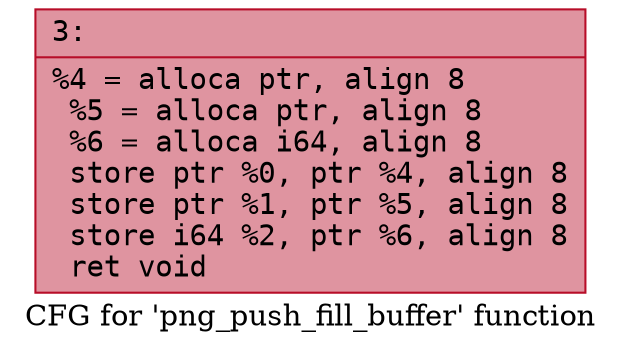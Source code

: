 digraph "CFG for 'png_push_fill_buffer' function" {
	label="CFG for 'png_push_fill_buffer' function";

	Node0x6000033f2ad0 [shape=record,color="#b70d28ff", style=filled, fillcolor="#b70d2870" fontname="Courier",label="{3:\l|  %4 = alloca ptr, align 8\l  %5 = alloca ptr, align 8\l  %6 = alloca i64, align 8\l  store ptr %0, ptr %4, align 8\l  store ptr %1, ptr %5, align 8\l  store i64 %2, ptr %6, align 8\l  ret void\l}"];
}
